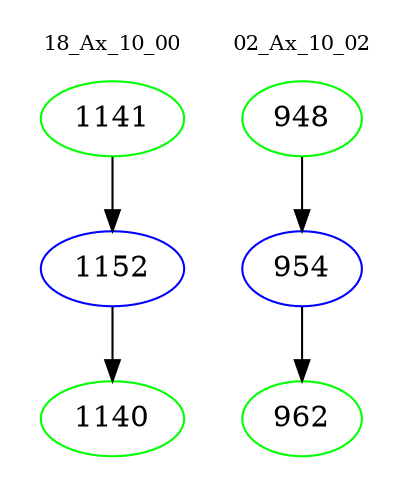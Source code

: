 digraph{
subgraph cluster_0 {
color = white
label = "18_Ax_10_00";
fontsize=10;
T0_1141 [label="1141", color="green"]
T0_1141 -> T0_1152 [color="black"]
T0_1152 [label="1152", color="blue"]
T0_1152 -> T0_1140 [color="black"]
T0_1140 [label="1140", color="green"]
}
subgraph cluster_1 {
color = white
label = "02_Ax_10_02";
fontsize=10;
T1_948 [label="948", color="green"]
T1_948 -> T1_954 [color="black"]
T1_954 [label="954", color="blue"]
T1_954 -> T1_962 [color="black"]
T1_962 [label="962", color="green"]
}
}
